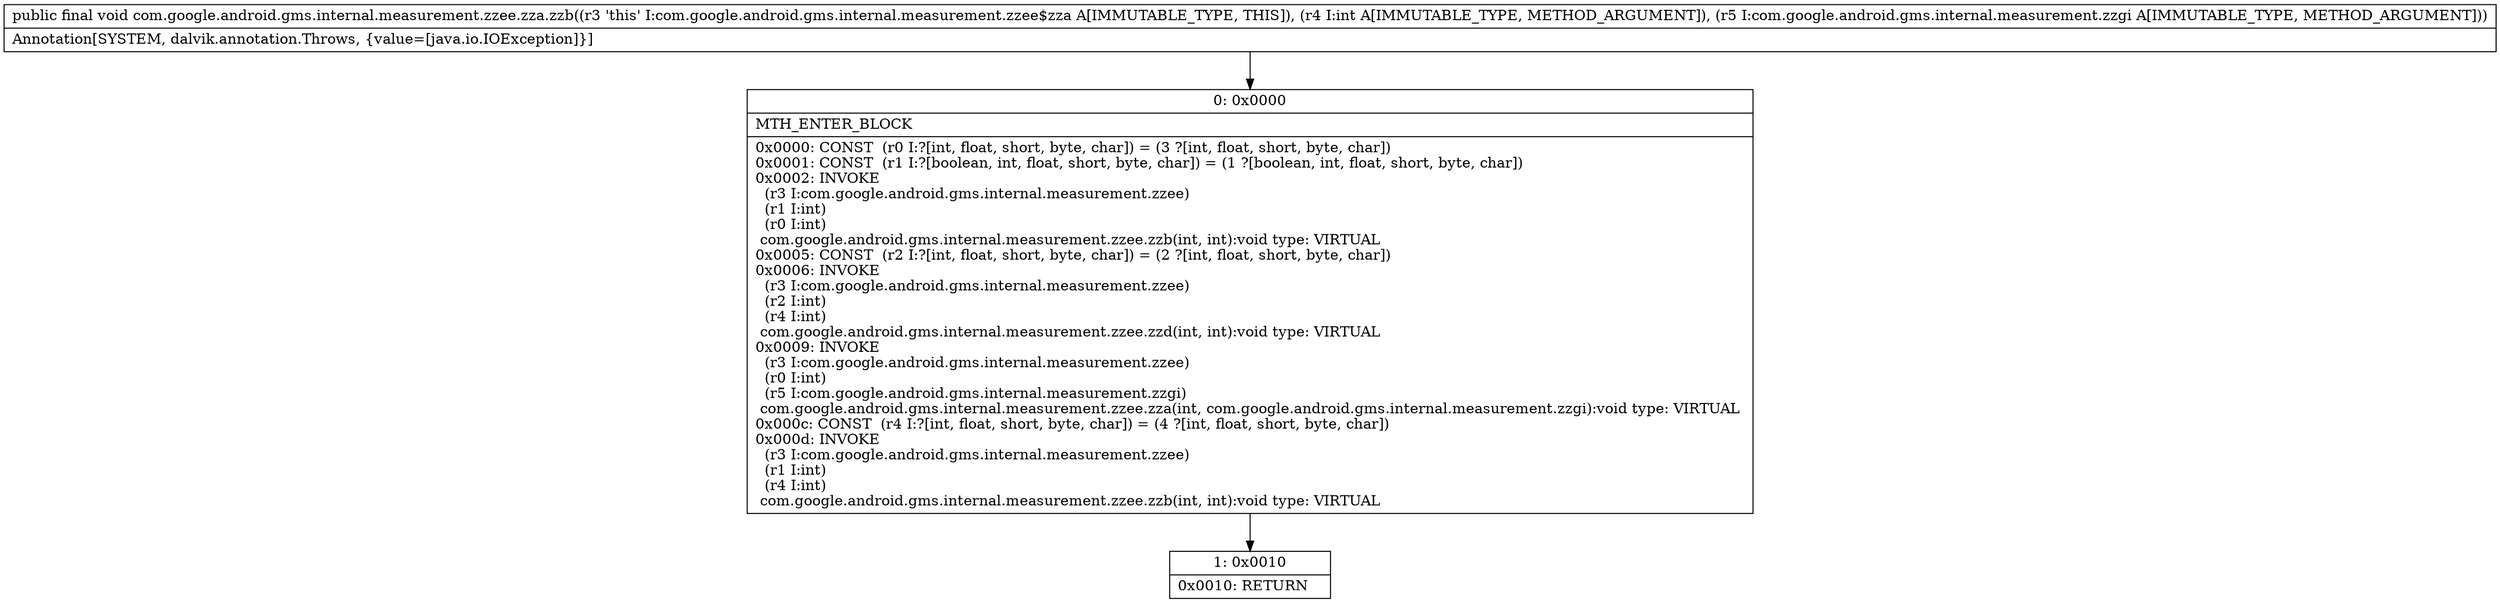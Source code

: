 digraph "CFG forcom.google.android.gms.internal.measurement.zzee.zza.zzb(ILcom\/google\/android\/gms\/internal\/measurement\/zzgi;)V" {
Node_0 [shape=record,label="{0\:\ 0x0000|MTH_ENTER_BLOCK\l|0x0000: CONST  (r0 I:?[int, float, short, byte, char]) = (3 ?[int, float, short, byte, char]) \l0x0001: CONST  (r1 I:?[boolean, int, float, short, byte, char]) = (1 ?[boolean, int, float, short, byte, char]) \l0x0002: INVOKE  \l  (r3 I:com.google.android.gms.internal.measurement.zzee)\l  (r1 I:int)\l  (r0 I:int)\l com.google.android.gms.internal.measurement.zzee.zzb(int, int):void type: VIRTUAL \l0x0005: CONST  (r2 I:?[int, float, short, byte, char]) = (2 ?[int, float, short, byte, char]) \l0x0006: INVOKE  \l  (r3 I:com.google.android.gms.internal.measurement.zzee)\l  (r2 I:int)\l  (r4 I:int)\l com.google.android.gms.internal.measurement.zzee.zzd(int, int):void type: VIRTUAL \l0x0009: INVOKE  \l  (r3 I:com.google.android.gms.internal.measurement.zzee)\l  (r0 I:int)\l  (r5 I:com.google.android.gms.internal.measurement.zzgi)\l com.google.android.gms.internal.measurement.zzee.zza(int, com.google.android.gms.internal.measurement.zzgi):void type: VIRTUAL \l0x000c: CONST  (r4 I:?[int, float, short, byte, char]) = (4 ?[int, float, short, byte, char]) \l0x000d: INVOKE  \l  (r3 I:com.google.android.gms.internal.measurement.zzee)\l  (r1 I:int)\l  (r4 I:int)\l com.google.android.gms.internal.measurement.zzee.zzb(int, int):void type: VIRTUAL \l}"];
Node_1 [shape=record,label="{1\:\ 0x0010|0x0010: RETURN   \l}"];
MethodNode[shape=record,label="{public final void com.google.android.gms.internal.measurement.zzee.zza.zzb((r3 'this' I:com.google.android.gms.internal.measurement.zzee$zza A[IMMUTABLE_TYPE, THIS]), (r4 I:int A[IMMUTABLE_TYPE, METHOD_ARGUMENT]), (r5 I:com.google.android.gms.internal.measurement.zzgi A[IMMUTABLE_TYPE, METHOD_ARGUMENT]))  | Annotation[SYSTEM, dalvik.annotation.Throws, \{value=[java.io.IOException]\}]\l}"];
MethodNode -> Node_0;
Node_0 -> Node_1;
}

